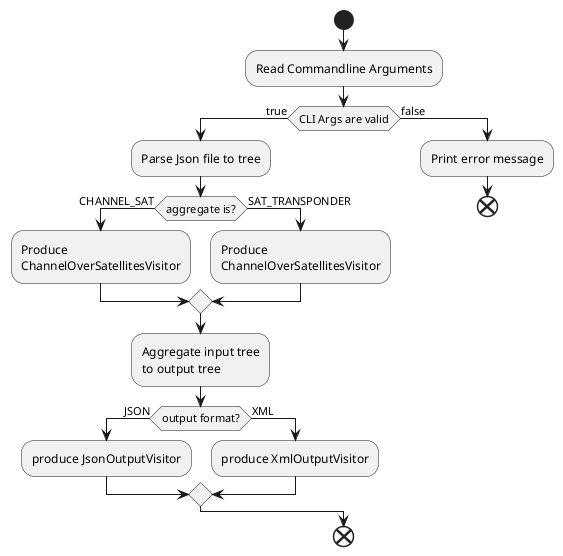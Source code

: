 
@startuml

start

:Read Commandline Arguments;

if (CLI Args are valid) then (true)
  :Parse Json file to tree;
  if (aggregate is?) then (CHANNEL_SAT)
      :Produce
      ChannelOverSatellitesVisitor;
  else (SAT_TRANSPONDER)
      :Produce
      ChannelOverSatellitesVisitor;
  endif
  :Aggregate input tree
  to output tree;
  if (output format?) is (JSON) then
    :produce JsonOutputVisitor;
  else (XML)
    :produce XmlOutputVisitor;
  endif
else (false)
    :Print error message;
    end
endif
end

@enduml